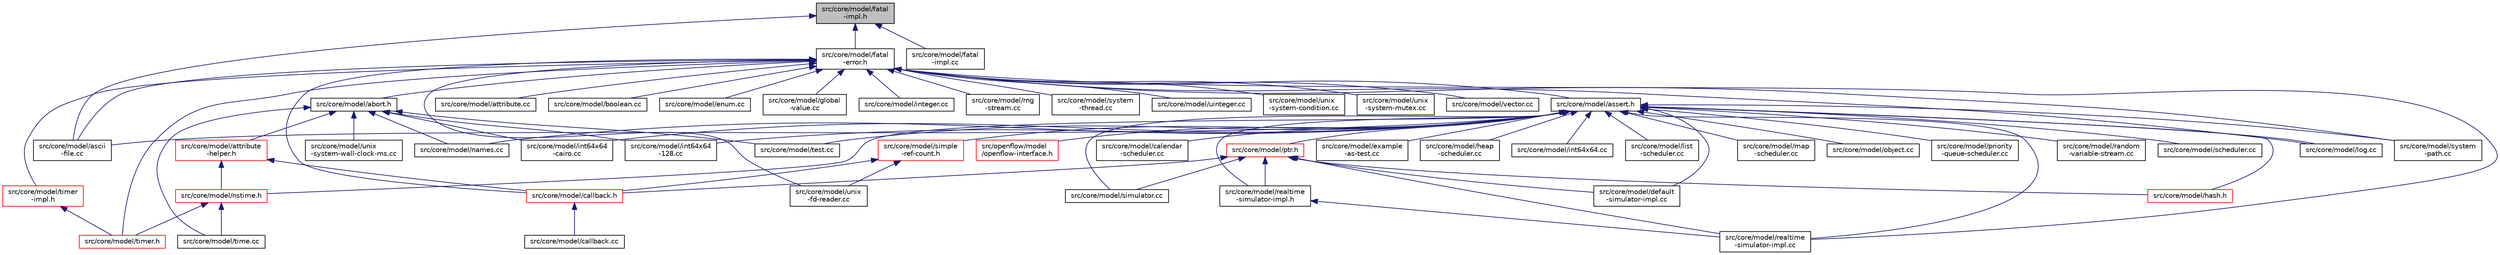 digraph "src/core/model/fatal-impl.h"
{
 // LATEX_PDF_SIZE
  edge [fontname="Helvetica",fontsize="10",labelfontname="Helvetica",labelfontsize="10"];
  node [fontname="Helvetica",fontsize="10",shape=record];
  Node1 [label="src/core/model/fatal\l-impl.h",height=0.2,width=0.4,color="black", fillcolor="grey75", style="filled", fontcolor="black",tooltip="ns3::FatalImpl::RegisterStream(), ns3::FatalImpl::UnregisterStream(), and ns3::FatalImpl::FlushStream..."];
  Node1 -> Node2 [dir="back",color="midnightblue",fontsize="10",style="solid",fontname="Helvetica"];
  Node2 [label="src/core/model/ascii\l-file.cc",height=0.2,width=0.4,color="black", fillcolor="white", style="filled",URL="$ascii-file_8cc.html",tooltip=" "];
  Node1 -> Node3 [dir="back",color="midnightblue",fontsize="10",style="solid",fontname="Helvetica"];
  Node3 [label="src/core/model/fatal\l-error.h",height=0.2,width=0.4,color="black", fillcolor="white", style="filled",URL="$fatal-error_8h.html",tooltip="NS_FATAL_x macro definitions."];
  Node3 -> Node4 [dir="back",color="midnightblue",fontsize="10",style="solid",fontname="Helvetica"];
  Node4 [label="src/core/model/abort.h",height=0.2,width=0.4,color="black", fillcolor="white", style="filled",URL="$abort_8h.html",tooltip="NS_ABORT_x macro definitions."];
  Node4 -> Node5 [dir="back",color="midnightblue",fontsize="10",style="solid",fontname="Helvetica"];
  Node5 [label="src/core/model/attribute\l-helper.h",height=0.2,width=0.4,color="red", fillcolor="white", style="filled",URL="$attribute-helper_8h.html",tooltip="Attribute helper (ATTRIBUTE_ )macros definition."];
  Node5 -> Node12 [dir="back",color="midnightblue",fontsize="10",style="solid",fontname="Helvetica"];
  Node12 [label="src/core/model/callback.h",height=0.2,width=0.4,color="red", fillcolor="white", style="filled",URL="$callback_8h.html",tooltip="Declaration of the various callback functions."];
  Node12 -> Node13 [dir="back",color="midnightblue",fontsize="10",style="solid",fontname="Helvetica"];
  Node13 [label="src/core/model/callback.cc",height=0.2,width=0.4,color="black", fillcolor="white", style="filled",URL="$callback_8cc.html",tooltip="ns3::CallbackValue implementation."];
  Node5 -> Node80 [dir="back",color="midnightblue",fontsize="10",style="solid",fontname="Helvetica"];
  Node80 [label="src/core/model/nstime.h",height=0.2,width=0.4,color="red", fillcolor="white", style="filled",URL="$nstime_8h.html",tooltip="Declaration of classes ns3::Time and ns3::TimeWithUnit, and the TimeValue implementation classes."];
  Node80 -> Node84 [dir="back",color="midnightblue",fontsize="10",style="solid",fontname="Helvetica"];
  Node84 [label="src/core/model/time.cc",height=0.2,width=0.4,color="black", fillcolor="white", style="filled",URL="$time_8cc.html",tooltip="ns3::Time, ns3::TimeWithUnit and ns3::TimeValue attribute value implementations."];
  Node80 -> Node42 [dir="back",color="midnightblue",fontsize="10",style="solid",fontname="Helvetica"];
  Node42 [label="src/core/model/timer.h",height=0.2,width=0.4,color="red", fillcolor="white", style="filled",URL="$timer_8h.html",tooltip="ns3::Timer class declaration."];
  Node4 -> Node101 [dir="back",color="midnightblue",fontsize="10",style="solid",fontname="Helvetica"];
  Node101 [label="src/core/model/int64x64\l-128.cc",height=0.2,width=0.4,color="black", fillcolor="white", style="filled",URL="$int64x64-128_8cc.html",tooltip="Implementation of the ns3::int64x64_t type using a native int128_t type."];
  Node4 -> Node102 [dir="back",color="midnightblue",fontsize="10",style="solid",fontname="Helvetica"];
  Node102 [label="src/core/model/int64x64\l-cairo.cc",height=0.2,width=0.4,color="black", fillcolor="white", style="filled",URL="$int64x64-cairo_8cc.html",tooltip="Implementation of the ns3::int64x64_t type using the Cairo implementation."];
  Node4 -> Node21 [dir="back",color="midnightblue",fontsize="10",style="solid",fontname="Helvetica"];
  Node21 [label="src/core/model/names.cc",height=0.2,width=0.4,color="black", fillcolor="white", style="filled",URL="$names_8cc.html",tooltip="ns3::Names, ns3::NamesNode and ns3::NamePriv implementations."];
  Node4 -> Node82 [dir="back",color="midnightblue",fontsize="10",style="solid",fontname="Helvetica"];
  Node82 [label="src/core/model/test.cc",height=0.2,width=0.4,color="black", fillcolor="white", style="filled",URL="$test_8cc.html",tooltip="ns3::TestCase, ns3::TestSuite, ns3::TestRunner implementations,"];
  Node4 -> Node84 [dir="back",color="midnightblue",fontsize="10",style="solid",fontname="Helvetica"];
  Node4 -> Node103 [dir="back",color="midnightblue",fontsize="10",style="solid",fontname="Helvetica"];
  Node103 [label="src/core/model/unix\l-system-wall-clock-ms.cc",height=0.2,width=0.4,color="black", fillcolor="white", style="filled",URL="$unix-system-wall-clock-ms_8cc.html",tooltip="ns3::SystemWallClockMs and ns3::SystemWallClockMsPrivate implementation."];
  Node3 -> Node2 [dir="back",color="midnightblue",fontsize="10",style="solid",fontname="Helvetica"];
  Node3 -> Node104 [dir="back",color="midnightblue",fontsize="10",style="solid",fontname="Helvetica"];
  Node104 [label="src/core/model/assert.h",height=0.2,width=0.4,color="black", fillcolor="white", style="filled",URL="$assert_8h.html",tooltip="NS_ASSERT() and NS_ASSERT_MSG() macro definitions."];
  Node104 -> Node2 [dir="back",color="midnightblue",fontsize="10",style="solid",fontname="Helvetica"];
  Node104 -> Node8 [dir="back",color="midnightblue",fontsize="10",style="solid",fontname="Helvetica"];
  Node8 [label="src/core/model/calendar\l-scheduler.cc",height=0.2,width=0.4,color="black", fillcolor="white", style="filled",URL="$calendar-scheduler_8cc.html",tooltip="ns3::CalendarScheduler class implementation."];
  Node104 -> Node29 [dir="back",color="midnightblue",fontsize="10",style="solid",fontname="Helvetica"];
  Node29 [label="src/core/model/default\l-simulator-impl.cc",height=0.2,width=0.4,color="black", fillcolor="white", style="filled",URL="$default-simulator-impl_8cc.html",tooltip="ns3::DefaultSimulatorImpl implementation."];
  Node104 -> Node105 [dir="back",color="midnightblue",fontsize="10",style="solid",fontname="Helvetica"];
  Node105 [label="src/core/model/example\l-as-test.cc",height=0.2,width=0.4,color="black", fillcolor="white", style="filled",URL="$example-as-test_8cc.html",tooltip="Implementation of classes ns3::ExampleAsTestSuite and ns3::ExampleTestCase."];
  Node104 -> Node106 [dir="back",color="midnightblue",fontsize="10",style="solid",fontname="Helvetica"];
  Node106 [label="src/core/model/hash.h",height=0.2,width=0.4,color="red", fillcolor="white", style="filled",URL="$hash_8h.html",tooltip="ns3::Hasher, ns3::Hash32() and ns3::Hash64() function declarations."];
  Node104 -> Node55 [dir="back",color="midnightblue",fontsize="10",style="solid",fontname="Helvetica"];
  Node55 [label="src/core/model/heap\l-scheduler.cc",height=0.2,width=0.4,color="black", fillcolor="white", style="filled",URL="$heap-scheduler_8cc.html",tooltip="Implementation of ns3::HeapScheduler class."];
  Node104 -> Node101 [dir="back",color="midnightblue",fontsize="10",style="solid",fontname="Helvetica"];
  Node104 -> Node102 [dir="back",color="midnightblue",fontsize="10",style="solid",fontname="Helvetica"];
  Node104 -> Node108 [dir="back",color="midnightblue",fontsize="10",style="solid",fontname="Helvetica"];
  Node108 [label="src/core/model/int64x64.cc",height=0.2,width=0.4,color="black", fillcolor="white", style="filled",URL="$int64x64_8cc.html",tooltip="Implementation of the streaming input and output operators for the ns3::int64x64_t type."];
  Node104 -> Node57 [dir="back",color="midnightblue",fontsize="10",style="solid",fontname="Helvetica"];
  Node57 [label="src/core/model/list\l-scheduler.cc",height=0.2,width=0.4,color="black", fillcolor="white", style="filled",URL="$list-scheduler_8cc.html",tooltip="ns3::ListScheduler implementation."];
  Node104 -> Node109 [dir="back",color="midnightblue",fontsize="10",style="solid",fontname="Helvetica"];
  Node109 [label="src/core/model/log.cc",height=0.2,width=0.4,color="black", fillcolor="white", style="filled",URL="$log_8cc.html",tooltip="ns3::LogComponent and related implementations."];
  Node104 -> Node59 [dir="back",color="midnightblue",fontsize="10",style="solid",fontname="Helvetica"];
  Node59 [label="src/core/model/map\l-scheduler.cc",height=0.2,width=0.4,color="black", fillcolor="white", style="filled",URL="$map-scheduler_8cc.html",tooltip="ns3::MapScheduler implementation."];
  Node104 -> Node21 [dir="back",color="midnightblue",fontsize="10",style="solid",fontname="Helvetica"];
  Node104 -> Node80 [dir="back",color="midnightblue",fontsize="10",style="solid",fontname="Helvetica"];
  Node104 -> Node25 [dir="back",color="midnightblue",fontsize="10",style="solid",fontname="Helvetica"];
  Node25 [label="src/core/model/object.cc",height=0.2,width=0.4,color="black", fillcolor="white", style="filled",URL="$object_8cc.html",tooltip="ns3::Object class implementation."];
  Node104 -> Node60 [dir="back",color="midnightblue",fontsize="10",style="solid",fontname="Helvetica"];
  Node60 [label="src/core/model/priority\l-queue-scheduler.cc",height=0.2,width=0.4,color="black", fillcolor="white", style="filled",URL="$priority-queue-scheduler_8cc.html",tooltip="Implementation of ns3::PriorityQueueScheduler class."];
  Node104 -> Node110 [dir="back",color="midnightblue",fontsize="10",style="solid",fontname="Helvetica"];
  Node110 [label="src/core/model/ptr.h",height=0.2,width=0.4,color="red", fillcolor="white", style="filled",URL="$ptr_8h.html",tooltip="ns3::Ptr smart pointer declaration and implementation."];
  Node110 -> Node12 [dir="back",color="midnightblue",fontsize="10",style="solid",fontname="Helvetica"];
  Node110 -> Node29 [dir="back",color="midnightblue",fontsize="10",style="solid",fontname="Helvetica"];
  Node110 -> Node106 [dir="back",color="midnightblue",fontsize="10",style="solid",fontname="Helvetica"];
  Node110 -> Node10 [dir="back",color="midnightblue",fontsize="10",style="solid",fontname="Helvetica"];
  Node10 [label="src/core/model/realtime\l-simulator-impl.cc",height=0.2,width=0.4,color="black", fillcolor="white", style="filled",URL="$realtime-simulator-impl_8cc.html",tooltip="ns3::RealTimeSimulatorImpl implementation."];
  Node110 -> Node30 [dir="back",color="midnightblue",fontsize="10",style="solid",fontname="Helvetica"];
  Node30 [label="src/core/model/realtime\l-simulator-impl.h",height=0.2,width=0.4,color="black", fillcolor="white", style="filled",URL="$realtime-simulator-impl_8h.html",tooltip="ns3::RealtimeSimulatorImpl declaration."];
  Node30 -> Node10 [dir="back",color="midnightblue",fontsize="10",style="solid",fontname="Helvetica"];
  Node110 -> Node32 [dir="back",color="midnightblue",fontsize="10",style="solid",fontname="Helvetica"];
  Node32 [label="src/core/model/simulator.cc",height=0.2,width=0.4,color="black", fillcolor="white", style="filled",URL="$simulator_8cc.html",tooltip="ns3::Simulator implementation, as well as implementation pointer, global scheduler implementation."];
  Node104 -> Node9 [dir="back",color="midnightblue",fontsize="10",style="solid",fontname="Helvetica"];
  Node9 [label="src/core/model/random\l-variable-stream.cc",height=0.2,width=0.4,color="black", fillcolor="white", style="filled",URL="$random-variable-stream_8cc.html",tooltip="ns3::RandomVariableStream and related implementations"];
  Node104 -> Node10 [dir="back",color="midnightblue",fontsize="10",style="solid",fontname="Helvetica"];
  Node104 -> Node30 [dir="back",color="midnightblue",fontsize="10",style="solid",fontname="Helvetica"];
  Node104 -> Node62 [dir="back",color="midnightblue",fontsize="10",style="solid",fontname="Helvetica"];
  Node62 [label="src/core/model/scheduler.cc",height=0.2,width=0.4,color="black", fillcolor="white", style="filled",URL="$scheduler_8cc.html",tooltip="ns3::Scheduler implementation."];
  Node104 -> Node127 [dir="back",color="midnightblue",fontsize="10",style="solid",fontname="Helvetica"];
  Node127 [label="src/core/model/simple\l-ref-count.h",height=0.2,width=0.4,color="red", fillcolor="white", style="filled",URL="$simple-ref-count_8h.html",tooltip="ns3::SimpleRefCount declaration and template implementation."];
  Node127 -> Node12 [dir="back",color="midnightblue",fontsize="10",style="solid",fontname="Helvetica"];
  Node127 -> Node45 [dir="back",color="midnightblue",fontsize="10",style="solid",fontname="Helvetica"];
  Node45 [label="src/core/model/unix\l-fd-reader.cc",height=0.2,width=0.4,color="black", fillcolor="white", style="filled",URL="$unix-fd-reader_8cc.html",tooltip="ns3::FdReader implementation."];
  Node104 -> Node32 [dir="back",color="midnightblue",fontsize="10",style="solid",fontname="Helvetica"];
  Node104 -> Node138 [dir="back",color="midnightblue",fontsize="10",style="solid",fontname="Helvetica"];
  Node138 [label="src/core/model/system\l-path.cc",height=0.2,width=0.4,color="black", fillcolor="white", style="filled",URL="$system-path_8cc.html",tooltip="ns3::SystemPath implementation."];
  Node104 -> Node82 [dir="back",color="midnightblue",fontsize="10",style="solid",fontname="Helvetica"];
  Node104 -> Node139 [dir="back",color="midnightblue",fontsize="10",style="solid",fontname="Helvetica"];
  Node139 [label="src/openflow/model\l/openflow-interface.h",height=0.2,width=0.4,color="red", fillcolor="white", style="filled",URL="$openflow-interface_8h.html",tooltip=" "];
  Node3 -> Node88 [dir="back",color="midnightblue",fontsize="10",style="solid",fontname="Helvetica"];
  Node88 [label="src/core/model/attribute.cc",height=0.2,width=0.4,color="black", fillcolor="white", style="filled",URL="$attribute_8cc.html",tooltip="ns3::AttributeValue, ns3::AttributeAccessor and ns3::AttributeChecker implementations."];
  Node3 -> Node7 [dir="back",color="midnightblue",fontsize="10",style="solid",fontname="Helvetica"];
  Node7 [label="src/core/model/boolean.cc",height=0.2,width=0.4,color="black", fillcolor="white", style="filled",URL="$boolean_8cc.html",tooltip="ns3::BooleanValue attribute value implementaation."];
  Node3 -> Node12 [dir="back",color="midnightblue",fontsize="10",style="solid",fontname="Helvetica"];
  Node3 -> Node114 [dir="back",color="midnightblue",fontsize="10",style="solid",fontname="Helvetica"];
  Node114 [label="src/core/model/enum.cc",height=0.2,width=0.4,color="black", fillcolor="white", style="filled",URL="$enum_8cc.html",tooltip="ns3::EnumValue attribute value implementation."];
  Node3 -> Node89 [dir="back",color="midnightblue",fontsize="10",style="solid",fontname="Helvetica"];
  Node89 [label="src/core/model/global\l-value.cc",height=0.2,width=0.4,color="black", fillcolor="white", style="filled",URL="$global-value_8cc.html",tooltip="ns3::GlobalValue implementation."];
  Node3 -> Node77 [dir="back",color="midnightblue",fontsize="10",style="solid",fontname="Helvetica"];
  Node77 [label="src/core/model/integer.cc",height=0.2,width=0.4,color="black", fillcolor="white", style="filled",URL="$integer_8cc.html",tooltip="ns3::MakeIntegerChecker implementation."];
  Node3 -> Node109 [dir="back",color="midnightblue",fontsize="10",style="solid",fontname="Helvetica"];
  Node3 -> Node10 [dir="back",color="midnightblue",fontsize="10",style="solid",fontname="Helvetica"];
  Node3 -> Node141 [dir="back",color="midnightblue",fontsize="10",style="solid",fontname="Helvetica"];
  Node141 [label="src/core/model/rng\l-stream.cc",height=0.2,width=0.4,color="black", fillcolor="white", style="filled",URL="$rng-stream_8cc.html",tooltip="ns3::RngStream and MRG32k3a implementations."];
  Node3 -> Node138 [dir="back",color="midnightblue",fontsize="10",style="solid",fontname="Helvetica"];
  Node3 -> Node68 [dir="back",color="midnightblue",fontsize="10",style="solid",fontname="Helvetica"];
  Node68 [label="src/core/model/system\l-thread.cc",height=0.2,width=0.4,color="black", fillcolor="white", style="filled",URL="$system-thread_8cc.html",tooltip="System-independent thread class ns3::SystemThread definitions."];
  Node3 -> Node41 [dir="back",color="midnightblue",fontsize="10",style="solid",fontname="Helvetica"];
  Node41 [label="src/core/model/timer\l-impl.h",height=0.2,width=0.4,color="red", fillcolor="white", style="filled",URL="$timer-impl_8h.html",tooltip="ns3::TimerImpl declaration and implementation."];
  Node41 -> Node42 [dir="back",color="midnightblue",fontsize="10",style="solid",fontname="Helvetica"];
  Node3 -> Node42 [dir="back",color="midnightblue",fontsize="10",style="solid",fontname="Helvetica"];
  Node3 -> Node98 [dir="back",color="midnightblue",fontsize="10",style="solid",fontname="Helvetica"];
  Node98 [label="src/core/model/uinteger.cc",height=0.2,width=0.4,color="black", fillcolor="white", style="filled",URL="$uinteger_8cc.html",tooltip="ns3::UintegerValue attribute value implementations."];
  Node3 -> Node45 [dir="back",color="midnightblue",fontsize="10",style="solid",fontname="Helvetica"];
  Node3 -> Node121 [dir="back",color="midnightblue",fontsize="10",style="solid",fontname="Helvetica"];
  Node121 [label="src/core/model/unix\l-system-condition.cc",height=0.2,width=0.4,color="black", fillcolor="white", style="filled",URL="$unix-system-condition_8cc.html",tooltip="ns3::SystemCondition and ns3::SystemConditionPrivate implementations."];
  Node3 -> Node123 [dir="back",color="midnightblue",fontsize="10",style="solid",fontname="Helvetica"];
  Node123 [label="src/core/model/unix\l-system-mutex.cc",height=0.2,width=0.4,color="black", fillcolor="white", style="filled",URL="$unix-system-mutex_8cc.html",tooltip="Mutex critical section primitive definitions for Unix-like systems."];
  Node3 -> Node100 [dir="back",color="midnightblue",fontsize="10",style="solid",fontname="Helvetica"];
  Node100 [label="src/core/model/vector.cc",height=0.2,width=0.4,color="black", fillcolor="white", style="filled",URL="$vector_8cc.html",tooltip="ns3::Vector, ns3::Vector2D and ns3::Vector3D attribute value implementations."];
  Node1 -> Node142 [dir="back",color="midnightblue",fontsize="10",style="solid",fontname="Helvetica"];
  Node142 [label="src/core/model/fatal\l-impl.cc",height=0.2,width=0.4,color="black", fillcolor="white", style="filled",URL="$fatal-impl_8cc.html",tooltip="ns3::FatalImpl::RegisterStream(), ns3::FatalImpl::UnregisterStream(), and ns3::FatalImpl::FlushStream..."];
}
